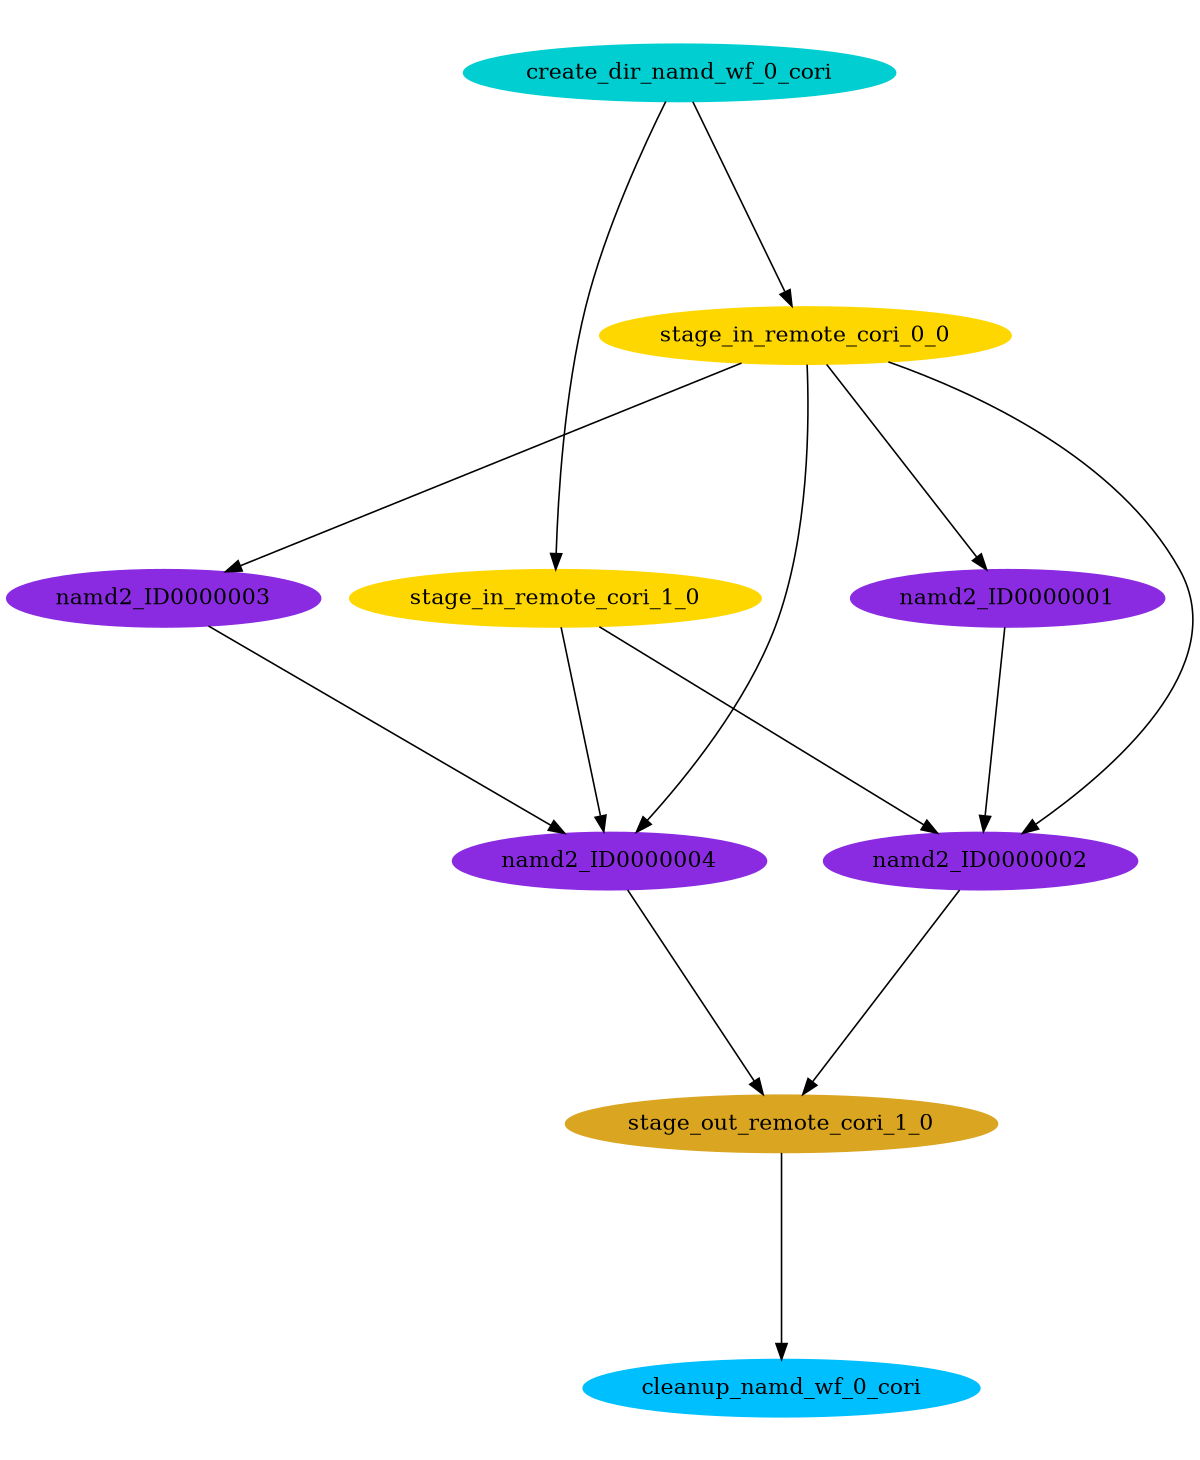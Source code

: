 digraph E {
size="8.0,10.0"
ratio=fill
node [shape=ellipse]
edge [arrowhead=normal, arrowsize=1.0]
	"stage_in_remote_cori_0_0" [color=gold,style=filled,label="stage_in_remote_cori_0_0"]
	"namd2_ID0000001" [color=blueviolet,style=filled,label="namd2_ID0000001"]
	"stage_in_remote_cori_1_0" [color=gold,style=filled,label="stage_in_remote_cori_1_0"]
	"cleanup_namd_wf_0_cori" [color=deepskyblue,style=filled,label="cleanup_namd_wf_0_cori"]
	"stage_out_remote_cori_1_0" [color=goldenrod,style=filled,label="stage_out_remote_cori_1_0"]
	"namd2_ID0000003" [color=blueviolet,style=filled,label="namd2_ID0000003"]
	"namd2_ID0000002" [color=blueviolet,style=filled,label="namd2_ID0000002"]
	"create_dir_namd_wf_0_cori" [color=darkturquoise,style=filled,label="create_dir_namd_wf_0_cori"]
	"namd2_ID0000004" [color=blueviolet,style=filled,label="namd2_ID0000004"]

	"stage_in_remote_cori_0_0" -> "namd2_ID0000001"
	"stage_in_remote_cori_0_0" -> "namd2_ID0000003"
	"stage_in_remote_cori_0_0" -> "namd2_ID0000002"
	"stage_in_remote_cori_0_0" -> "namd2_ID0000004"
	"namd2_ID0000001" -> "namd2_ID0000002"
	"stage_in_remote_cori_1_0" -> "namd2_ID0000002"
	"stage_in_remote_cori_1_0" -> "namd2_ID0000004"
	"stage_out_remote_cori_1_0" -> "cleanup_namd_wf_0_cori"
	"namd2_ID0000003" -> "namd2_ID0000004"
	"namd2_ID0000002" -> "stage_out_remote_cori_1_0"
	"create_dir_namd_wf_0_cori" -> "stage_in_remote_cori_0_0"
	"create_dir_namd_wf_0_cori" -> "stage_in_remote_cori_1_0"
	"namd2_ID0000004" -> "stage_out_remote_cori_1_0"
}
